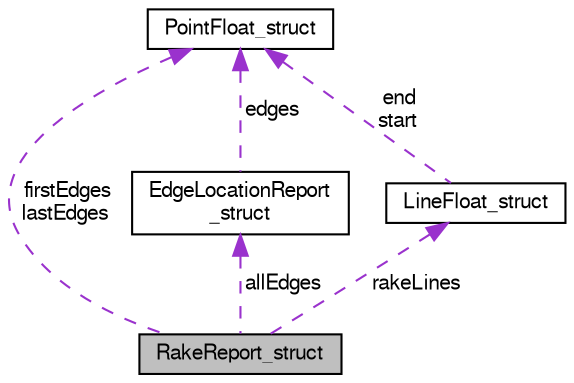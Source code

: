 digraph "RakeReport_struct"
{
  bgcolor="transparent";
  edge [fontname="FreeSans",fontsize="10",labelfontname="FreeSans",labelfontsize="10"];
  node [fontname="FreeSans",fontsize="10",shape=record];
  Node1 [label="RakeReport_struct",height=0.2,width=0.4,color="black", fillcolor="grey75", style="filled" fontcolor="black"];
  Node2 -> Node1 [dir="back",color="darkorchid3",fontsize="10",style="dashed",label=" firstEdges\nlastEdges" ,fontname="FreeSans"];
  Node2 [label="PointFloat_struct",height=0.2,width=0.4,color="black",URL="$struct_point_float__struct.html"];
  Node3 -> Node1 [dir="back",color="darkorchid3",fontsize="10",style="dashed",label=" allEdges" ,fontname="FreeSans"];
  Node3 [label="EdgeLocationReport\l_struct",height=0.2,width=0.4,color="black",URL="$struct_edge_location_report__struct.html"];
  Node2 -> Node3 [dir="back",color="darkorchid3",fontsize="10",style="dashed",label=" edges" ,fontname="FreeSans"];
  Node4 -> Node1 [dir="back",color="darkorchid3",fontsize="10",style="dashed",label=" rakeLines" ,fontname="FreeSans"];
  Node4 [label="LineFloat_struct",height=0.2,width=0.4,color="black",URL="$struct_line_float__struct.html"];
  Node2 -> Node4 [dir="back",color="darkorchid3",fontsize="10",style="dashed",label=" end\nstart" ,fontname="FreeSans"];
}

